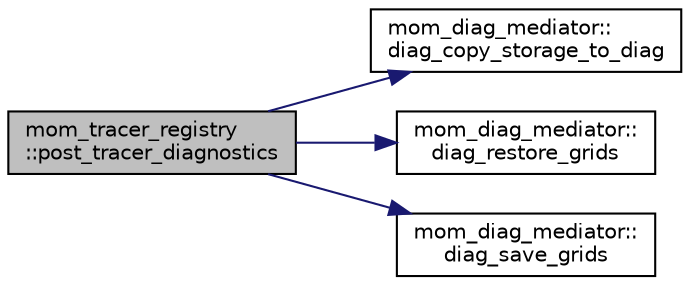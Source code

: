 digraph "mom_tracer_registry::post_tracer_diagnostics"
{
 // INTERACTIVE_SVG=YES
 // LATEX_PDF_SIZE
  edge [fontname="Helvetica",fontsize="10",labelfontname="Helvetica",labelfontsize="10"];
  node [fontname="Helvetica",fontsize="10",shape=record];
  rankdir="LR";
  Node1 [label="mom_tracer_registry\l::post_tracer_diagnostics",height=0.2,width=0.4,color="black", fillcolor="grey75", style="filled", fontcolor="black",tooltip="post_tracer_diagnostics does post_data calls for any diagnostics that are being handled via the trace..."];
  Node1 -> Node2 [color="midnightblue",fontsize="10",style="solid",fontname="Helvetica"];
  Node2 [label="mom_diag_mediator::\ldiag_copy_storage_to_diag",height=0.2,width=0.4,color="black", fillcolor="white", style="filled",URL="$namespacemom__diag__mediator.html#acfce430f0605a56afdb438107afc0d47",tooltip="Copy from the stored diagnostic arrays to the main diagnostic grids."];
  Node1 -> Node3 [color="midnightblue",fontsize="10",style="solid",fontname="Helvetica"];
  Node3 [label="mom_diag_mediator::\ldiag_restore_grids",height=0.2,width=0.4,color="black", fillcolor="white", style="filled",URL="$namespacemom__diag__mediator.html#a7a21b53f286a9a214cc6aac4e34eb78b",tooltip="Restore the diagnostic grids from the temporary structure within diag."];
  Node1 -> Node4 [color="midnightblue",fontsize="10",style="solid",fontname="Helvetica"];
  Node4 [label="mom_diag_mediator::\ldiag_save_grids",height=0.2,width=0.4,color="black", fillcolor="white", style="filled",URL="$namespacemom__diag__mediator.html#aba48dd8ac75fdf10eda85f8183c2b39e",tooltip="Save the current diagnostic grids in the temporary structure within diag."];
}
